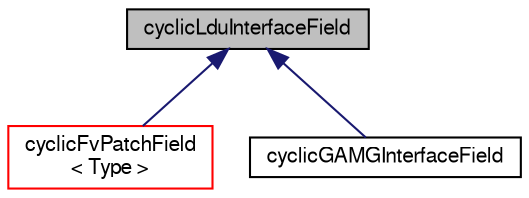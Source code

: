 digraph "cyclicLduInterfaceField"
{
  bgcolor="transparent";
  edge [fontname="FreeSans",fontsize="10",labelfontname="FreeSans",labelfontsize="10"];
  node [fontname="FreeSans",fontsize="10",shape=record];
  Node0 [label="cyclicLduInterfaceField",height=0.2,width=0.4,color="black", fillcolor="grey75", style="filled", fontcolor="black"];
  Node0 -> Node1 [dir="back",color="midnightblue",fontsize="10",style="solid",fontname="FreeSans"];
  Node1 [label="cyclicFvPatchField\l\< Type \>",height=0.2,width=0.4,color="red",URL="$a22006.html",tooltip="This boundary condition enforces a cyclic condition between a pair of boundaries. ..."];
  Node0 -> Node12 [dir="back",color="midnightblue",fontsize="10",style="solid",fontname="FreeSans"];
  Node12 [label="cyclicGAMGInterfaceField",height=0.2,width=0.4,color="black",URL="$a27006.html",tooltip="GAMG agglomerated cyclic interface field. "];
}
